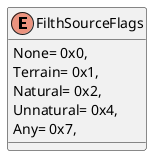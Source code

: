 @startuml
enum FilthSourceFlags {
    None= 0x0,
    Terrain= 0x1,
    Natural= 0x2,
    Unnatural= 0x4,
    Any= 0x7,
}
@enduml

